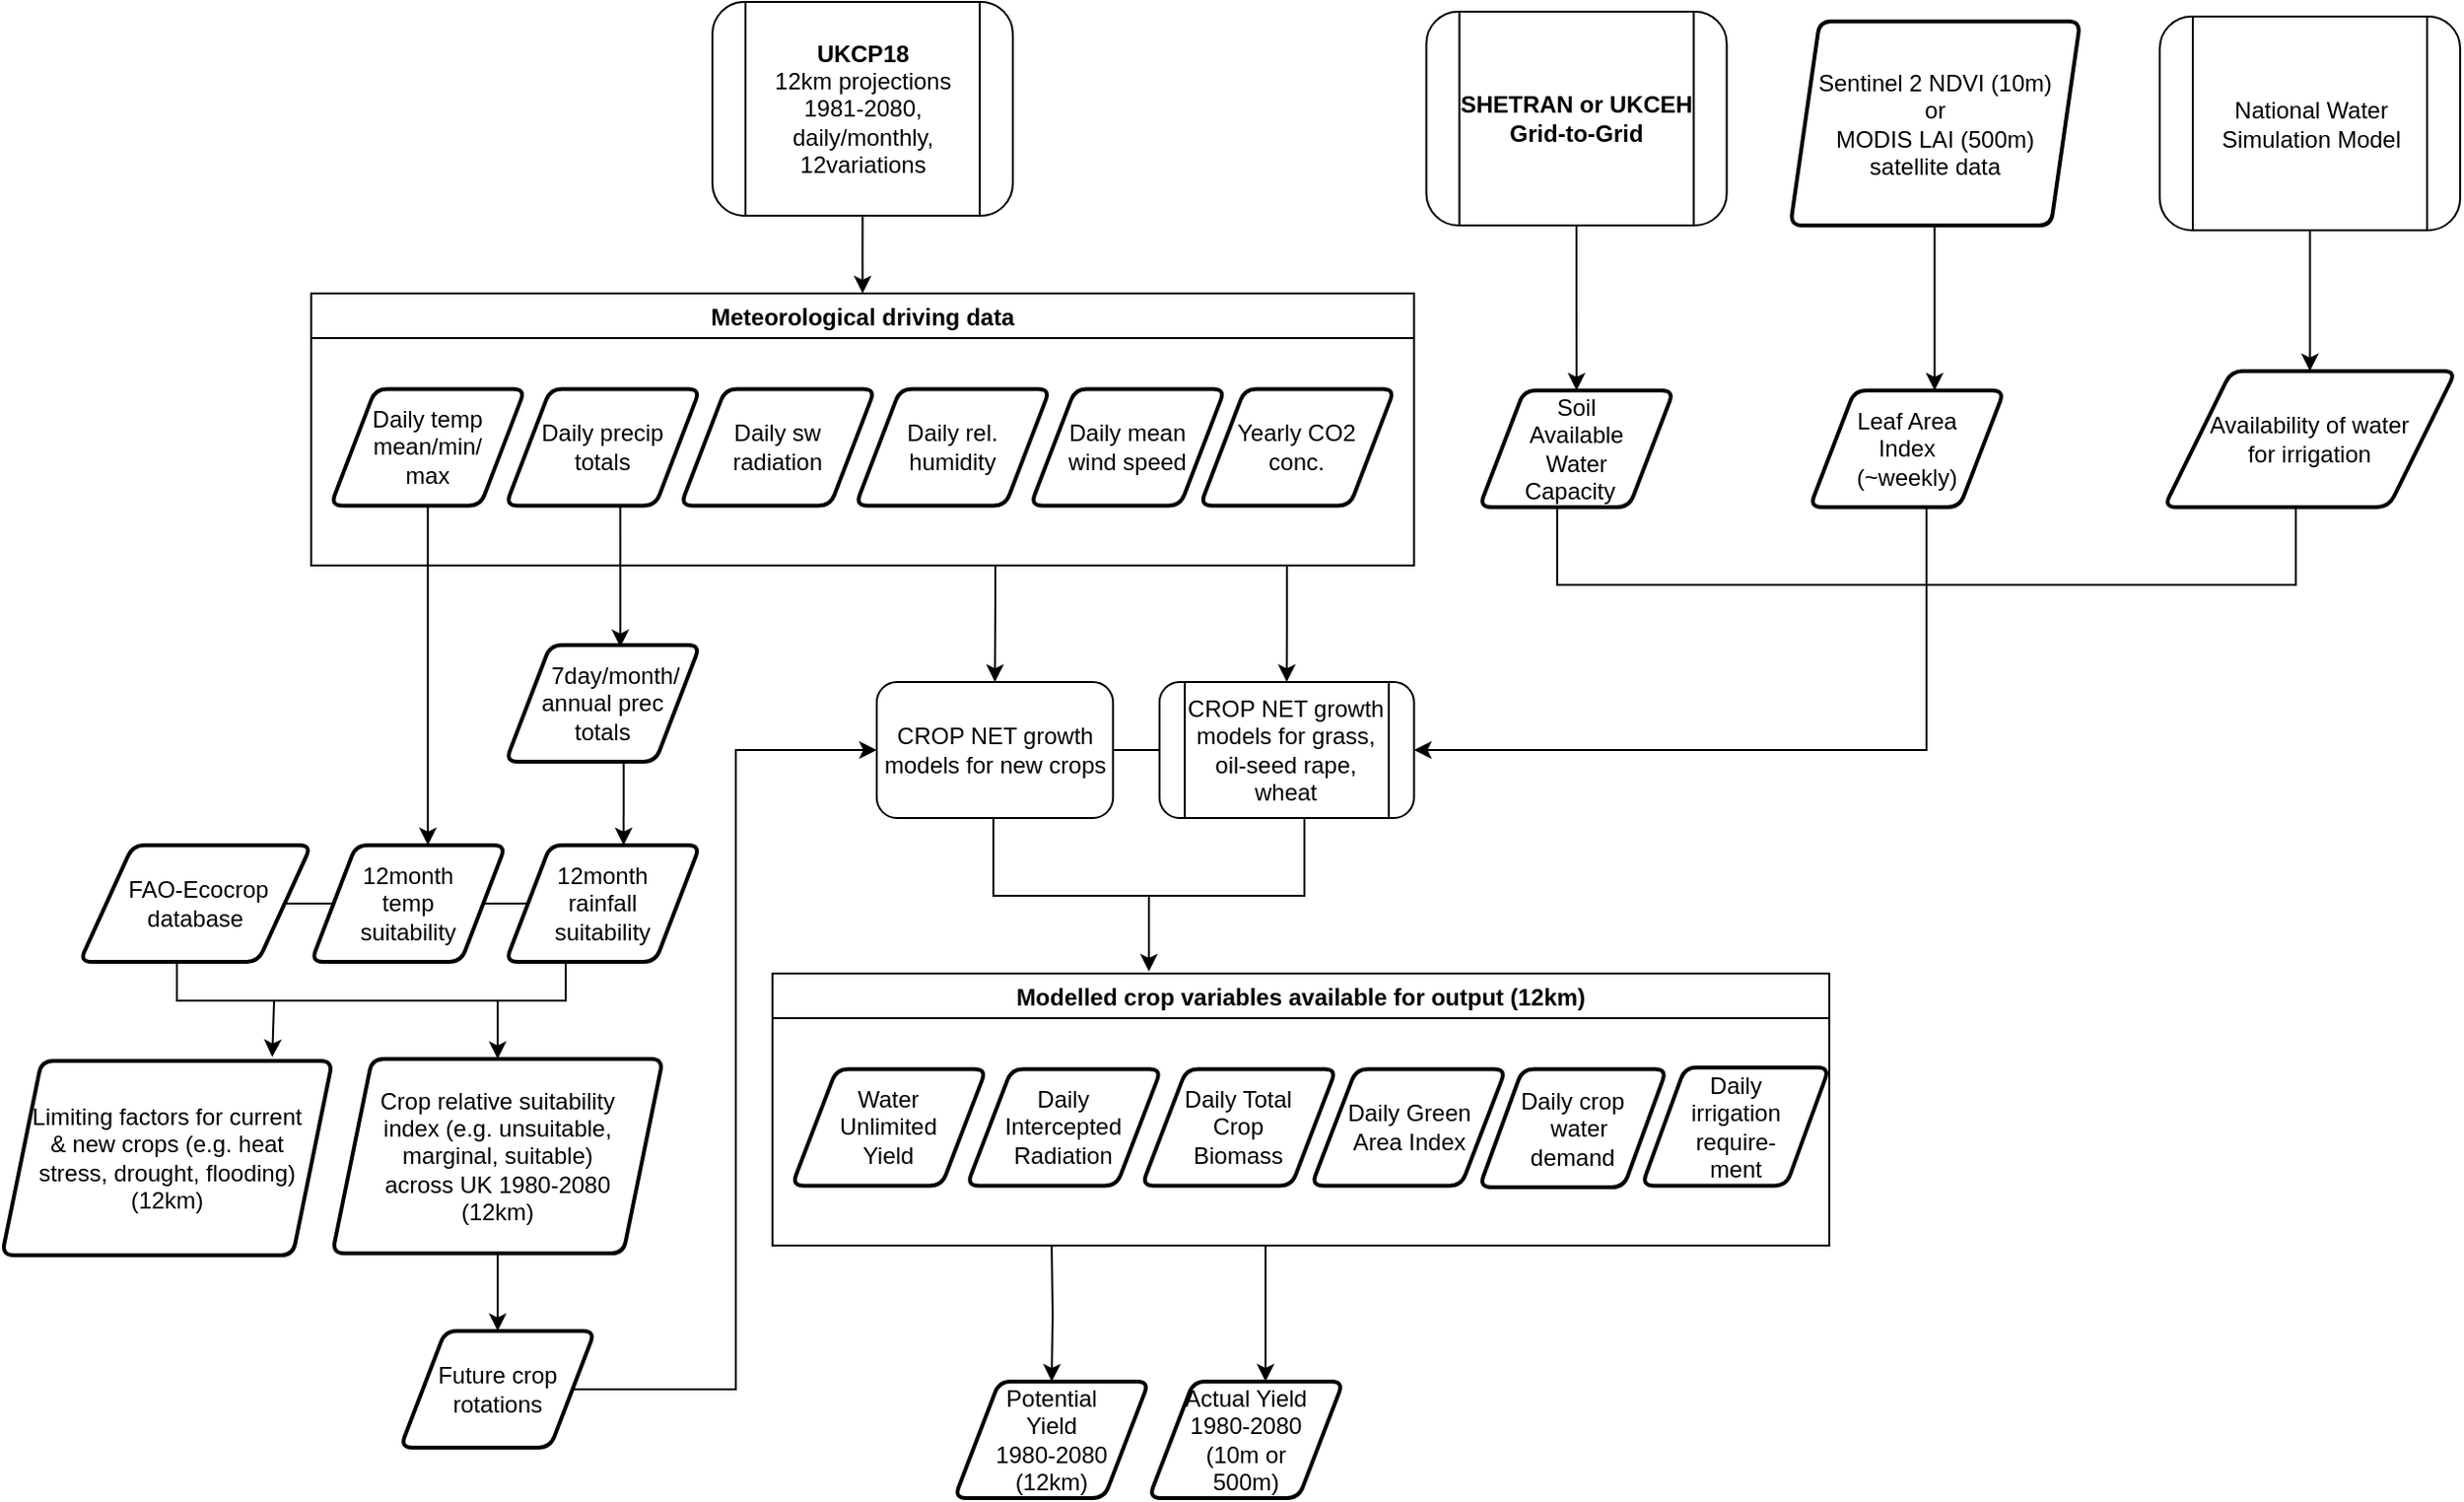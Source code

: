 <mxfile version="13.10.4" type="github">
  <diagram id="Yevh-g8nTKUBOGGr0oUq" name="Page-1">
    <mxGraphModel dx="782" dy="1904" grid="1" gridSize="10" guides="1" tooltips="1" connect="1" arrows="1" fold="1" page="1" pageScale="1" pageWidth="827" pageHeight="1169" math="0" shadow="0">
      <root>
        <mxCell id="gkHT4bu3b0f0jtjOqA4o-0" />
        <mxCell id="gkHT4bu3b0f0jtjOqA4o-1" parent="gkHT4bu3b0f0jtjOqA4o-0" />
        <mxCell id="VNxaeYcz-5pTjhsVP7Z5-10" style="edgeStyle=orthogonalEdgeStyle;rounded=0;orthogonalLoop=1;jettySize=auto;html=1;entryX=0.5;entryY=0;entryDx=0;entryDy=0;" parent="gkHT4bu3b0f0jtjOqA4o-1" source="crPVwcIPL3rN5ODeDzdk-15" target="ddazaEeR6ssN1BWX0ktI-7" edge="1">
          <mxGeometry relative="1" as="geometry">
            <mxPoint x="570.93" y="210" as="targetPoint" />
            <Array as="points">
              <mxPoint x="651" y="170" />
              <mxPoint x="651" y="170" />
            </Array>
          </mxGeometry>
        </mxCell>
        <mxCell id="crPVwcIPL3rN5ODeDzdk-15" value="Meteorological driving data" style="swimlane;" parent="gkHT4bu3b0f0jtjOqA4o-1" vertex="1">
          <mxGeometry x="299.11" y="10" width="567.26" height="140" as="geometry" />
        </mxCell>
        <mxCell id="crPVwcIPL3rN5ODeDzdk-16" value="&lt;div&gt;Daily precip&lt;/div&gt;&lt;div&gt;totals&lt;br&gt;&lt;/div&gt;" style="shape=parallelogram;html=1;strokeWidth=2;perimeter=parallelogramPerimeter;whiteSpace=wrap;rounded=1;arcSize=12;size=0.23;" parent="crPVwcIPL3rN5ODeDzdk-15" vertex="1">
          <mxGeometry x="100" y="49.21" width="100" height="60" as="geometry" />
        </mxCell>
        <mxCell id="crPVwcIPL3rN5ODeDzdk-17" value="&lt;div&gt;Daily temp&lt;/div&gt;&lt;div&gt;mean/min/&lt;/div&gt;&lt;div&gt;max&lt;br&gt;&lt;/div&gt;" style="shape=parallelogram;html=1;strokeWidth=2;perimeter=parallelogramPerimeter;whiteSpace=wrap;rounded=1;arcSize=12;size=0.23;" parent="crPVwcIPL3rN5ODeDzdk-15" vertex="1">
          <mxGeometry x="10" y="49.21" width="100" height="60" as="geometry" />
        </mxCell>
        <mxCell id="wCKSHiEcdpWvHQWmLOOp-2" value="&lt;div&gt;Daily sw&lt;/div&gt;&lt;div&gt;radiation&lt;br&gt;&lt;/div&gt;" style="shape=parallelogram;html=1;strokeWidth=2;perimeter=parallelogramPerimeter;whiteSpace=wrap;rounded=1;arcSize=12;size=0.23;" parent="crPVwcIPL3rN5ODeDzdk-15" vertex="1">
          <mxGeometry x="190" y="49.21" width="100" height="60" as="geometry" />
        </mxCell>
        <mxCell id="wCKSHiEcdpWvHQWmLOOp-3" value="&lt;div&gt;Daily rel.&lt;/div&gt;&lt;div&gt;humidity&lt;br&gt;&lt;/div&gt;" style="shape=parallelogram;html=1;strokeWidth=2;perimeter=parallelogramPerimeter;whiteSpace=wrap;rounded=1;arcSize=12;size=0.23;" parent="crPVwcIPL3rN5ODeDzdk-15" vertex="1">
          <mxGeometry x="280" y="49.21" width="100" height="60" as="geometry" />
        </mxCell>
        <mxCell id="wCKSHiEcdpWvHQWmLOOp-5" value="&lt;div&gt;Daily mean&lt;/div&gt;&lt;div&gt;wind speed&lt;br&gt;&lt;/div&gt;" style="shape=parallelogram;html=1;strokeWidth=2;perimeter=parallelogramPerimeter;whiteSpace=wrap;rounded=1;arcSize=12;size=0.23;" parent="crPVwcIPL3rN5ODeDzdk-15" vertex="1">
          <mxGeometry x="370" y="49.21" width="100" height="60" as="geometry" />
        </mxCell>
        <mxCell id="wCKSHiEcdpWvHQWmLOOp-6" value="&lt;div&gt;Yearly CO2&lt;/div&gt;&lt;div&gt;conc.&lt;br&gt;&lt;/div&gt;" style="shape=parallelogram;html=1;strokeWidth=2;perimeter=parallelogramPerimeter;whiteSpace=wrap;rounded=1;arcSize=12;size=0.23;" parent="crPVwcIPL3rN5ODeDzdk-15" vertex="1">
          <mxGeometry x="457.26" y="49.21" width="100" height="60" as="geometry" />
        </mxCell>
        <mxCell id="ddazaEeR6ssN1BWX0ktI-7" value="CROP NET growth models for new crops" style="rounded=1;whiteSpace=wrap;html=1;fontSize=12;glass=0;strokeWidth=1;shadow=0;" parent="gkHT4bu3b0f0jtjOqA4o-1" vertex="1">
          <mxGeometry x="590" y="210" width="121.57" height="70" as="geometry" />
        </mxCell>
        <mxCell id="wCKSHiEcdpWvHQWmLOOp-8" style="edgeStyle=orthogonalEdgeStyle;rounded=0;orthogonalLoop=1;jettySize=auto;html=1;exitX=0.5;exitY=1;exitDx=0;exitDy=0;entryX=0.5;entryY=0;entryDx=0;entryDy=0;" parent="gkHT4bu3b0f0jtjOqA4o-1" source="wCKSHiEcdpWvHQWmLOOp-0" target="crPVwcIPL3rN5ODeDzdk-15" edge="1">
          <mxGeometry relative="1" as="geometry" />
        </mxCell>
        <mxCell id="wCKSHiEcdpWvHQWmLOOp-0" value="&lt;div&gt;&lt;b&gt;UKCP18&lt;/b&gt;&lt;/div&gt;&lt;div&gt;12km projections 1981-2080, daily/monthly, 12variations&lt;br&gt;&lt;/div&gt;" style="shape=process;whiteSpace=wrap;html=1;backgroundOutline=1;shadow=0;fontFamily=Helvetica;fontSize=12;fontColor=#000000;align=center;strokeColor=#000000;strokeWidth=1;fillColor=#ffffff;rounded=1;" parent="gkHT4bu3b0f0jtjOqA4o-1" vertex="1">
          <mxGeometry x="505.47" y="-140" width="154.53" height="110" as="geometry" />
        </mxCell>
        <mxCell id="wCKSHiEcdpWvHQWmLOOp-9" value="&lt;div&gt;12month &lt;br&gt;&lt;/div&gt;&lt;div&gt;temp&lt;/div&gt;&lt;div&gt;suitability&lt;br&gt;&lt;/div&gt;" style="shape=parallelogram;html=1;strokeWidth=2;perimeter=parallelogramPerimeter;whiteSpace=wrap;rounded=1;arcSize=12;size=0.23;" parent="gkHT4bu3b0f0jtjOqA4o-1" vertex="1">
          <mxGeometry x="299.11" y="294" width="100" height="60" as="geometry" />
        </mxCell>
        <mxCell id="wCKSHiEcdpWvHQWmLOOp-10" value="&lt;div&gt;12month &lt;br&gt;&lt;/div&gt;&lt;div&gt;rainfall&lt;/div&gt;&lt;div&gt;suitability&lt;br&gt;&lt;/div&gt;" style="shape=parallelogram;html=1;strokeWidth=2;perimeter=parallelogramPerimeter;whiteSpace=wrap;rounded=1;arcSize=12;size=0.23;" parent="gkHT4bu3b0f0jtjOqA4o-1" vertex="1">
          <mxGeometry x="399.11" y="294" width="100" height="60" as="geometry" />
        </mxCell>
        <mxCell id="wCKSHiEcdpWvHQWmLOOp-15" style="edgeStyle=orthogonalEdgeStyle;rounded=0;orthogonalLoop=1;jettySize=auto;html=1;exitX=0.5;exitY=1;exitDx=0;exitDy=0;" parent="gkHT4bu3b0f0jtjOqA4o-1" source="crPVwcIPL3rN5ODeDzdk-17" edge="1">
          <mxGeometry relative="1" as="geometry">
            <mxPoint x="359" y="294" as="targetPoint" />
            <Array as="points">
              <mxPoint x="359" y="294" />
            </Array>
          </mxGeometry>
        </mxCell>
        <mxCell id="wCKSHiEcdpWvHQWmLOOp-32" style="edgeStyle=orthogonalEdgeStyle;rounded=0;orthogonalLoop=1;jettySize=auto;html=1;exitX=0.5;exitY=1;exitDx=0;exitDy=0;entryX=0.5;entryY=0;entryDx=0;entryDy=0;" parent="gkHT4bu3b0f0jtjOqA4o-1" source="lZxQcJOYDEL4WEOB50Lx-2" target="wCKSHiEcdpWvHQWmLOOp-23" edge="1">
          <mxGeometry relative="1" as="geometry" />
        </mxCell>
        <mxCell id="wCKSHiEcdpWvHQWmLOOp-17" value="&lt;div&gt;Limiting factors for current&lt;/div&gt;&lt;div&gt;&amp;amp; new crops (e.g. heat&lt;/div&gt;&lt;div&gt;stress, drought, flooding)&lt;/div&gt;&lt;div&gt;(12km)&lt;br&gt;&lt;/div&gt;" style="shape=parallelogram;html=1;strokeWidth=2;perimeter=parallelogramPerimeter;whiteSpace=wrap;rounded=1;arcSize=12;size=0.12;" parent="gkHT4bu3b0f0jtjOqA4o-1" vertex="1">
          <mxGeometry x="140" y="405" width="170" height="100" as="geometry" />
        </mxCell>
        <mxCell id="wCKSHiEcdpWvHQWmLOOp-18" value="&lt;div&gt;&amp;nbsp;FAO-Ecocrop&lt;/div&gt;&lt;div&gt;database&lt;br&gt;&lt;/div&gt;" style="shape=parallelogram;html=1;strokeWidth=2;perimeter=parallelogramPerimeter;whiteSpace=wrap;rounded=1;arcSize=12;size=0.23;" parent="gkHT4bu3b0f0jtjOqA4o-1" vertex="1">
          <mxGeometry x="180" y="294" width="119.11" height="60" as="geometry" />
        </mxCell>
        <mxCell id="wCKSHiEcdpWvHQWmLOOp-72" style="edgeStyle=orthogonalEdgeStyle;rounded=0;orthogonalLoop=1;jettySize=auto;html=1;exitX=1;exitY=0.5;exitDx=0;exitDy=0;entryX=0;entryY=0.5;entryDx=0;entryDy=0;" parent="gkHT4bu3b0f0jtjOqA4o-1" source="wCKSHiEcdpWvHQWmLOOp-23" target="ddazaEeR6ssN1BWX0ktI-7" edge="1">
          <mxGeometry relative="1" as="geometry" />
        </mxCell>
        <mxCell id="wCKSHiEcdpWvHQWmLOOp-23" value="&lt;div&gt;Future crop&lt;/div&gt;&lt;div&gt;rotations&lt;br&gt;&lt;/div&gt;" style="shape=parallelogram;html=1;strokeWidth=2;perimeter=parallelogramPerimeter;whiteSpace=wrap;rounded=1;arcSize=12;size=0.23;" parent="gkHT4bu3b0f0jtjOqA4o-1" vertex="1">
          <mxGeometry x="345.0" y="544" width="100" height="60" as="geometry" />
        </mxCell>
        <mxCell id="wCKSHiEcdpWvHQWmLOOp-24" value="" style="endArrow=none;html=1;entryX=0;entryY=0.5;entryDx=0;entryDy=0;" parent="gkHT4bu3b0f0jtjOqA4o-1" source="wCKSHiEcdpWvHQWmLOOp-18" target="wCKSHiEcdpWvHQWmLOOp-9" edge="1">
          <mxGeometry width="50" height="50" relative="1" as="geometry">
            <mxPoint x="280" y="374" as="sourcePoint" />
            <mxPoint x="310" y="324" as="targetPoint" />
          </mxGeometry>
        </mxCell>
        <mxCell id="wCKSHiEcdpWvHQWmLOOp-27" value="" style="endArrow=none;html=1;entryX=0;entryY=0.5;entryDx=0;entryDy=0;exitX=1;exitY=0.5;exitDx=0;exitDy=0;" parent="gkHT4bu3b0f0jtjOqA4o-1" source="wCKSHiEcdpWvHQWmLOOp-9" target="wCKSHiEcdpWvHQWmLOOp-10" edge="1">
          <mxGeometry width="50" height="50" relative="1" as="geometry">
            <mxPoint x="380" y="324" as="sourcePoint" />
            <mxPoint x="396.088" y="324" as="targetPoint" />
          </mxGeometry>
        </mxCell>
        <mxCell id="wCKSHiEcdpWvHQWmLOOp-31" style="edgeStyle=orthogonalEdgeStyle;rounded=0;orthogonalLoop=1;jettySize=auto;html=1;exitX=0.83;exitY=1;exitDx=0;exitDy=0;entryX=0.5;entryY=0;entryDx=0;entryDy=0;exitPerimeter=0;" parent="gkHT4bu3b0f0jtjOqA4o-1" source="wCKSHiEcdpWvHQWmLOOp-29" target="lZxQcJOYDEL4WEOB50Lx-2" edge="1">
          <mxGeometry relative="1" as="geometry">
            <Array as="points">
              <mxPoint x="395" y="374" />
            </Array>
          </mxGeometry>
        </mxCell>
        <mxCell id="lZxQcJOYDEL4WEOB50Lx-3" style="edgeStyle=orthogonalEdgeStyle;rounded=0;orthogonalLoop=1;jettySize=auto;html=1;exitX=0.25;exitY=1;exitDx=0;exitDy=0;entryX=0.818;entryY=-0.01;entryDx=0;entryDy=0;entryPerimeter=0;" parent="gkHT4bu3b0f0jtjOqA4o-1" source="wCKSHiEcdpWvHQWmLOOp-29" edge="1">
          <mxGeometry relative="1" as="geometry">
            <mxPoint x="279.06" y="403" as="targetPoint" />
          </mxGeometry>
        </mxCell>
        <mxCell id="wCKSHiEcdpWvHQWmLOOp-29" value="" style="shape=partialRectangle;whiteSpace=wrap;html=1;bottom=1;right=1;left=1;top=0;fillColor=none;routingCenterX=-0.5;" parent="gkHT4bu3b0f0jtjOqA4o-1" vertex="1">
          <mxGeometry x="230" y="354" width="200" height="20" as="geometry" />
        </mxCell>
        <mxCell id="wCKSHiEcdpWvHQWmLOOp-35" value="CROP NET growth models for grass, oil-seed rape, wheat" style="shape=process;whiteSpace=wrap;html=1;backgroundOutline=1;shadow=0;fontFamily=Helvetica;fontSize=12;fontColor=#000000;align=center;strokeColor=#000000;strokeWidth=1;fillColor=#ffffff;rounded=1;" parent="gkHT4bu3b0f0jtjOqA4o-1" vertex="1">
          <mxGeometry x="735.44" y="210" width="130.93" height="70" as="geometry" />
        </mxCell>
        <mxCell id="wCKSHiEcdpWvHQWmLOOp-38" style="edgeStyle=orthogonalEdgeStyle;rounded=0;orthogonalLoop=1;jettySize=auto;html=1;entryX=0.5;entryY=0;entryDx=0;entryDy=0;" parent="gkHT4bu3b0f0jtjOqA4o-1" target="wCKSHiEcdpWvHQWmLOOp-35" edge="1">
          <mxGeometry relative="1" as="geometry">
            <mxPoint x="750.011" y="240" as="targetPoint" />
            <mxPoint x="801" y="150" as="sourcePoint" />
            <Array as="points">
              <mxPoint x="801" y="180" />
              <mxPoint x="801" y="180" />
            </Array>
          </mxGeometry>
        </mxCell>
        <mxCell id="wCKSHiEcdpWvHQWmLOOp-44" value="" style="endArrow=none;html=1;exitX=1;exitY=0.5;exitDx=0;exitDy=0;entryX=0;entryY=0.5;entryDx=0;entryDy=0;" parent="gkHT4bu3b0f0jtjOqA4o-1" source="ddazaEeR6ssN1BWX0ktI-7" target="wCKSHiEcdpWvHQWmLOOp-35" edge="1">
          <mxGeometry width="50" height="50" relative="1" as="geometry">
            <mxPoint x="690" y="244.66" as="sourcePoint" />
            <mxPoint x="740" y="245" as="targetPoint" />
          </mxGeometry>
        </mxCell>
        <mxCell id="89iqilX4cf4417XdQgaj-3" style="edgeStyle=orthogonalEdgeStyle;rounded=0;orthogonalLoop=1;jettySize=auto;html=1;exitX=0.5;exitY=1;exitDx=0;exitDy=0;" parent="gkHT4bu3b0f0jtjOqA4o-1" source="wCKSHiEcdpWvHQWmLOOp-46" edge="1">
          <mxGeometry relative="1" as="geometry">
            <mxPoint x="730" y="359" as="targetPoint" />
          </mxGeometry>
        </mxCell>
        <mxCell id="wCKSHiEcdpWvHQWmLOOp-46" value="" style="shape=partialRectangle;whiteSpace=wrap;html=1;bottom=1;right=1;left=1;top=0;fillColor=none;routingCenterX=-0.5;" parent="gkHT4bu3b0f0jtjOqA4o-1" vertex="1">
          <mxGeometry x="650" y="280" width="160" height="40" as="geometry" />
        </mxCell>
        <mxCell id="wCKSHiEcdpWvHQWmLOOp-61" style="edgeStyle=orthogonalEdgeStyle;rounded=0;orthogonalLoop=1;jettySize=auto;html=1;entryX=0.5;entryY=0;entryDx=0;entryDy=0;" parent="gkHT4bu3b0f0jtjOqA4o-1" target="wCKSHiEcdpWvHQWmLOOp-59" edge="1">
          <mxGeometry relative="1" as="geometry">
            <mxPoint x="680" y="500" as="sourcePoint" />
          </mxGeometry>
        </mxCell>
        <mxCell id="wCKSHiEcdpWvHQWmLOOp-51" value="Modelled crop variables available for output (12km)" style="swimlane;" parent="gkHT4bu3b0f0jtjOqA4o-1" vertex="1">
          <mxGeometry x="536.37" y="360" width="543.63" height="140" as="geometry" />
        </mxCell>
        <mxCell id="wCKSHiEcdpWvHQWmLOOp-54" value="&lt;div&gt;Water&lt;/div&gt;&lt;div&gt;Unlimited&lt;/div&gt;&lt;div&gt;Yield&lt;br&gt;&lt;/div&gt;" style="shape=parallelogram;html=1;strokeWidth=2;perimeter=parallelogramPerimeter;whiteSpace=wrap;rounded=1;arcSize=12;size=0.23;" parent="wCKSHiEcdpWvHQWmLOOp-51" vertex="1">
          <mxGeometry x="10" y="49.21" width="100" height="60" as="geometry" />
        </mxCell>
        <mxCell id="wCKSHiEcdpWvHQWmLOOp-55" value="&lt;div&gt;Daily &lt;br&gt;&lt;/div&gt;&lt;div&gt;Intercepted&lt;/div&gt;&lt;div&gt;Radiation&lt;br&gt;&lt;/div&gt;" style="shape=parallelogram;html=1;strokeWidth=2;perimeter=parallelogramPerimeter;whiteSpace=wrap;rounded=1;arcSize=12;size=0.23;" parent="wCKSHiEcdpWvHQWmLOOp-51" vertex="1">
          <mxGeometry x="100" y="49.21" width="100" height="60" as="geometry" />
        </mxCell>
        <mxCell id="wCKSHiEcdpWvHQWmLOOp-56" value="&lt;div&gt;Daily Total&lt;/div&gt;&lt;div&gt;Crop &lt;br&gt;&lt;/div&gt;&lt;div&gt;Biomass&lt;br&gt;&lt;/div&gt;" style="shape=parallelogram;html=1;strokeWidth=2;perimeter=parallelogramPerimeter;whiteSpace=wrap;rounded=1;arcSize=12;size=0.23;" parent="wCKSHiEcdpWvHQWmLOOp-51" vertex="1">
          <mxGeometry x="190" y="49.21" width="100" height="60" as="geometry" />
        </mxCell>
        <mxCell id="wCKSHiEcdpWvHQWmLOOp-57" value="&lt;div&gt;Daily crop &lt;br&gt;&lt;/div&gt;&lt;div&gt;&amp;nbsp; water &lt;br&gt;&lt;/div&gt;demand" style="shape=parallelogram;html=1;strokeWidth=2;perimeter=parallelogramPerimeter;whiteSpace=wrap;rounded=1;arcSize=12;size=0.23;" parent="wCKSHiEcdpWvHQWmLOOp-51" vertex="1">
          <mxGeometry x="363.63" y="49.21" width="96.37" height="60.79" as="geometry" />
        </mxCell>
        <mxCell id="89iqilX4cf4417XdQgaj-1" value="&lt;div&gt;Daily &lt;br&gt;&lt;/div&gt;&lt;div&gt;irrigation&lt;/div&gt;&lt;div&gt;require-&lt;/div&gt;&lt;div&gt;ment&lt;/div&gt;" style="shape=parallelogram;html=1;strokeWidth=2;perimeter=parallelogramPerimeter;whiteSpace=wrap;rounded=1;arcSize=12;size=0.23;" parent="wCKSHiEcdpWvHQWmLOOp-51" vertex="1">
          <mxGeometry x="447.26" y="48.42" width="96.37" height="60.79" as="geometry" />
        </mxCell>
        <mxCell id="wCKSHiEcdpWvHQWmLOOp-59" value="&lt;div&gt;Potential&lt;/div&gt;&lt;div&gt;Yield&lt;/div&gt;&lt;div&gt;1980-2080&lt;br&gt;&lt;/div&gt;&lt;div&gt; (12km)&lt;/div&gt;" style="shape=parallelogram;html=1;strokeWidth=2;perimeter=parallelogramPerimeter;whiteSpace=wrap;rounded=1;arcSize=12;size=0.23;" parent="gkHT4bu3b0f0jtjOqA4o-1" vertex="1">
          <mxGeometry x="630" y="570" width="100" height="60" as="geometry" />
        </mxCell>
        <mxCell id="wCKSHiEcdpWvHQWmLOOp-60" value="&lt;div&gt;Actual Yield&lt;/div&gt;&lt;div&gt;1980-2080&lt;br&gt;&lt;/div&gt;&lt;div&gt;(10m or &lt;br&gt;&lt;/div&gt;&lt;div&gt;500m)&lt;br&gt;&lt;/div&gt;" style="shape=parallelogram;html=1;strokeWidth=2;perimeter=parallelogramPerimeter;whiteSpace=wrap;rounded=1;arcSize=12;size=0.23;" parent="gkHT4bu3b0f0jtjOqA4o-1" vertex="1">
          <mxGeometry x="730.0" y="570" width="100" height="60" as="geometry" />
        </mxCell>
        <mxCell id="wCKSHiEcdpWvHQWmLOOp-62" style="edgeStyle=orthogonalEdgeStyle;rounded=0;orthogonalLoop=1;jettySize=auto;html=1;entryX=0.5;entryY=0;entryDx=0;entryDy=0;" parent="gkHT4bu3b0f0jtjOqA4o-1" edge="1">
          <mxGeometry relative="1" as="geometry">
            <mxPoint x="790" y="500" as="sourcePoint" />
            <mxPoint x="790" y="570" as="targetPoint" />
          </mxGeometry>
        </mxCell>
        <mxCell id="wCKSHiEcdpWvHQWmLOOp-66" style="edgeStyle=orthogonalEdgeStyle;rounded=0;orthogonalLoop=1;jettySize=auto;html=1;" parent="gkHT4bu3b0f0jtjOqA4o-1" source="wCKSHiEcdpWvHQWmLOOp-63" target="wCKSHiEcdpWvHQWmLOOp-65" edge="1">
          <mxGeometry relative="1" as="geometry" />
        </mxCell>
        <mxCell id="wCKSHiEcdpWvHQWmLOOp-63" value="&lt;div&gt;&lt;b&gt;SHETRAN or UKCEH Grid-to-Grid&lt;br&gt;&lt;/b&gt;&lt;/div&gt;" style="shape=process;whiteSpace=wrap;html=1;backgroundOutline=1;shadow=0;fontFamily=Helvetica;fontSize=12;fontColor=#000000;align=center;strokeColor=#000000;strokeWidth=1;fillColor=#ffffff;rounded=1;" parent="gkHT4bu3b0f0jtjOqA4o-1" vertex="1">
          <mxGeometry x="872.73" y="-135" width="154.53" height="110" as="geometry" />
        </mxCell>
        <mxCell id="wCKSHiEcdpWvHQWmLOOp-64" value="&lt;div&gt;Sentinel 2 NDVI (10m)&lt;/div&gt;&lt;div&gt;or&lt;/div&gt;&lt;div&gt;MODIS LAI (500m)&lt;/div&gt;&lt;div&gt;satellite data&lt;br&gt;&lt;/div&gt;" style="shape=parallelogram;html=1;strokeWidth=2;perimeter=parallelogramPerimeter;whiteSpace=wrap;rounded=1;arcSize=12;size=0.101;" parent="gkHT4bu3b0f0jtjOqA4o-1" vertex="1">
          <mxGeometry x="1060" y="-130" width="149.07" height="105" as="geometry" />
        </mxCell>
        <mxCell id="wCKSHiEcdpWvHQWmLOOp-65" value="&lt;div&gt;Soil &lt;br&gt;&lt;/div&gt;&lt;div&gt; Available &lt;br&gt;&lt;/div&gt;&lt;div&gt;Water &lt;br&gt;&lt;/div&gt;&lt;div&gt;&amp;nbsp;&amp;nbsp; Capacity&amp;nbsp;&amp;nbsp;&amp;nbsp;&amp;nbsp;&amp;nbsp; &lt;/div&gt;" style="shape=parallelogram;html=1;strokeWidth=2;perimeter=parallelogramPerimeter;whiteSpace=wrap;rounded=1;arcSize=12;size=0.23;" parent="gkHT4bu3b0f0jtjOqA4o-1" vertex="1">
          <mxGeometry x="900" y="60" width="100" height="60" as="geometry" />
        </mxCell>
        <mxCell id="wCKSHiEcdpWvHQWmLOOp-67" value="&lt;div&gt;Leaf Area&lt;/div&gt;&lt;div&gt;Index &lt;br&gt;&lt;/div&gt;&lt;div&gt;(~weekly)&lt;br&gt;&lt;/div&gt;" style="shape=parallelogram;html=1;strokeWidth=2;perimeter=parallelogramPerimeter;whiteSpace=wrap;rounded=1;arcSize=12;size=0.23;" parent="gkHT4bu3b0f0jtjOqA4o-1" vertex="1">
          <mxGeometry x="1070" y="60" width="100" height="60" as="geometry" />
        </mxCell>
        <mxCell id="wCKSHiEcdpWvHQWmLOOp-69" style="edgeStyle=orthogonalEdgeStyle;rounded=0;orthogonalLoop=1;jettySize=auto;html=1;" parent="gkHT4bu3b0f0jtjOqA4o-1" edge="1">
          <mxGeometry relative="1" as="geometry">
            <mxPoint x="1134.186" y="-25" as="sourcePoint" />
            <mxPoint x="1134.186" y="60.0" as="targetPoint" />
          </mxGeometry>
        </mxCell>
        <mxCell id="wCKSHiEcdpWvHQWmLOOp-71" style="edgeStyle=orthogonalEdgeStyle;rounded=0;orthogonalLoop=1;jettySize=auto;html=1;exitX=0.5;exitY=1;exitDx=0;exitDy=0;entryX=1;entryY=0.5;entryDx=0;entryDy=0;" parent="gkHT4bu3b0f0jtjOqA4o-1" source="wCKSHiEcdpWvHQWmLOOp-70" target="wCKSHiEcdpWvHQWmLOOp-35" edge="1">
          <mxGeometry relative="1" as="geometry" />
        </mxCell>
        <mxCell id="wCKSHiEcdpWvHQWmLOOp-70" value="" style="shape=partialRectangle;whiteSpace=wrap;html=1;bottom=1;right=1;left=1;top=0;fillColor=none;routingCenterX=-0.5;" parent="gkHT4bu3b0f0jtjOqA4o-1" vertex="1">
          <mxGeometry x="940" y="120" width="380" height="40" as="geometry" />
        </mxCell>
        <mxCell id="lZxQcJOYDEL4WEOB50Lx-2" value="&lt;div&gt;Crop relative suitability&lt;/div&gt;&lt;div&gt;index (e.g. unsuitable,&lt;/div&gt;&lt;div&gt;marginal, suitable)&lt;/div&gt;&lt;div&gt; across UK 1980-2080&lt;/div&gt;&lt;div&gt;(12km)&lt;br&gt;&lt;/div&gt;" style="shape=parallelogram;html=1;strokeWidth=2;perimeter=parallelogramPerimeter;whiteSpace=wrap;rounded=1;arcSize=12;size=0.12;" parent="gkHT4bu3b0f0jtjOqA4o-1" vertex="1">
          <mxGeometry x="310" y="404" width="170" height="100" as="geometry" />
        </mxCell>
        <mxCell id="89iqilX4cf4417XdQgaj-0" value="&lt;div&gt;Daily Green&lt;/div&gt;&lt;div&gt;Area Index&lt;br&gt;&lt;/div&gt;" style="shape=parallelogram;html=1;strokeWidth=2;perimeter=parallelogramPerimeter;whiteSpace=wrap;rounded=1;arcSize=12;size=0.23;" parent="gkHT4bu3b0f0jtjOqA4o-1" vertex="1">
          <mxGeometry x="813.63" y="409.21" width="100" height="60" as="geometry" />
        </mxCell>
        <mxCell id="89iqilX4cf4417XdQgaj-8" style="edgeStyle=orthogonalEdgeStyle;rounded=0;orthogonalLoop=1;jettySize=auto;html=1;exitX=0.5;exitY=1;exitDx=0;exitDy=0;" parent="gkHT4bu3b0f0jtjOqA4o-1" source="89iqilX4cf4417XdQgaj-4" target="89iqilX4cf4417XdQgaj-5" edge="1">
          <mxGeometry relative="1" as="geometry" />
        </mxCell>
        <mxCell id="89iqilX4cf4417XdQgaj-4" value="National Water Simulation Model" style="shape=process;whiteSpace=wrap;html=1;backgroundOutline=1;shadow=0;fontFamily=Helvetica;fontSize=12;fontColor=#000000;align=center;strokeColor=#000000;strokeWidth=1;fillColor=#ffffff;rounded=1;" parent="gkHT4bu3b0f0jtjOqA4o-1" vertex="1">
          <mxGeometry x="1250" y="-132.5" width="154.53" height="110" as="geometry" />
        </mxCell>
        <mxCell id="89iqilX4cf4417XdQgaj-5" value="&lt;div&gt;Availability of water &lt;br&gt;&lt;/div&gt;&lt;div&gt;for irrigation&lt;/div&gt;" style="shape=parallelogram;html=1;strokeWidth=2;perimeter=parallelogramPerimeter;whiteSpace=wrap;rounded=1;arcSize=12;size=0.23;" parent="gkHT4bu3b0f0jtjOqA4o-1" vertex="1">
          <mxGeometry x="1252.26" y="50" width="150" height="70" as="geometry" />
        </mxCell>
        <mxCell id="89iqilX4cf4417XdQgaj-10" value="" style="endArrow=none;html=1;" parent="gkHT4bu3b0f0jtjOqA4o-1" edge="1">
          <mxGeometry width="50" height="50" relative="1" as="geometry">
            <mxPoint x="1130" y="170" as="sourcePoint" />
            <mxPoint x="1130" y="120" as="targetPoint" />
          </mxGeometry>
        </mxCell>
        <mxCell id="lHneZ9Y3Ck1bjwIt0BKL-2" style="edgeStyle=orthogonalEdgeStyle;rounded=0;orthogonalLoop=1;jettySize=auto;html=1;exitX=0.607;exitY=0.988;exitDx=0;exitDy=0;exitPerimeter=0;" parent="gkHT4bu3b0f0jtjOqA4o-1" source="lHneZ9Y3Ck1bjwIt0BKL-0" edge="1">
          <mxGeometry relative="1" as="geometry">
            <mxPoint x="460" y="294" as="targetPoint" />
            <Array as="points">
              <mxPoint x="460" y="294" />
            </Array>
          </mxGeometry>
        </mxCell>
        <mxCell id="lHneZ9Y3Ck1bjwIt0BKL-0" value="&amp;nbsp;&amp;nbsp;&amp;nbsp; 7day/month/&lt;div&gt;annual prec&lt;/div&gt;&lt;div&gt;totals&lt;br&gt;&lt;/div&gt;" style="shape=parallelogram;html=1;strokeWidth=2;perimeter=parallelogramPerimeter;whiteSpace=wrap;rounded=1;arcSize=12;size=0.23;" parent="gkHT4bu3b0f0jtjOqA4o-1" vertex="1">
          <mxGeometry x="399.11" y="191" width="100" height="60" as="geometry" />
        </mxCell>
        <mxCell id="lHneZ9Y3Ck1bjwIt0BKL-1" style="edgeStyle=orthogonalEdgeStyle;rounded=0;orthogonalLoop=1;jettySize=auto;html=1;exitX=0.5;exitY=1;exitDx=0;exitDy=0;entryX=0.59;entryY=0.017;entryDx=0;entryDy=0;entryPerimeter=0;" parent="gkHT4bu3b0f0jtjOqA4o-1" source="crPVwcIPL3rN5ODeDzdk-16" target="lHneZ9Y3Ck1bjwIt0BKL-0" edge="1">
          <mxGeometry relative="1" as="geometry">
            <Array as="points">
              <mxPoint x="458" y="119" />
            </Array>
          </mxGeometry>
        </mxCell>
      </root>
    </mxGraphModel>
  </diagram>
</mxfile>
